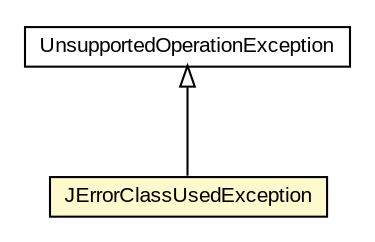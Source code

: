 #!/usr/local/bin/dot
#
# Class diagram 
# Generated by UMLGraph version 5.1 (http://www.umlgraph.org/)
#

digraph G {
	edge [fontname="arial",fontsize=10,labelfontname="arial",labelfontsize=10];
	node [fontname="arial",fontsize=10,shape=plaintext];
	nodesep=0.25;
	ranksep=0.5;
	// com.helger.jcodemodel.JErrorClassUsedException
	c5338 [label=<<table title="com.helger.jcodemodel.JErrorClassUsedException" border="0" cellborder="1" cellspacing="0" cellpadding="2" port="p" bgcolor="lemonChiffon" href="./JErrorClassUsedException.html">
		<tr><td><table border="0" cellspacing="0" cellpadding="1">
<tr><td align="center" balign="center"> JErrorClassUsedException </td></tr>
		</table></td></tr>
		</table>>, fontname="arial", fontcolor="black", fontsize=10.0];
	//com.helger.jcodemodel.JErrorClassUsedException extends java.lang.UnsupportedOperationException
	c5425:p -> c5338:p [dir=back,arrowtail=empty];
	// java.lang.UnsupportedOperationException
	c5425 [label=<<table title="java.lang.UnsupportedOperationException" border="0" cellborder="1" cellspacing="0" cellpadding="2" port="p" href="http://download.oracle.com/javase/6/docs/api/java/lang/UnsupportedOperationException.html">
		<tr><td><table border="0" cellspacing="0" cellpadding="1">
<tr><td align="center" balign="center"> UnsupportedOperationException </td></tr>
		</table></td></tr>
		</table>>, fontname="arial", fontcolor="black", fontsize=10.0];
}

